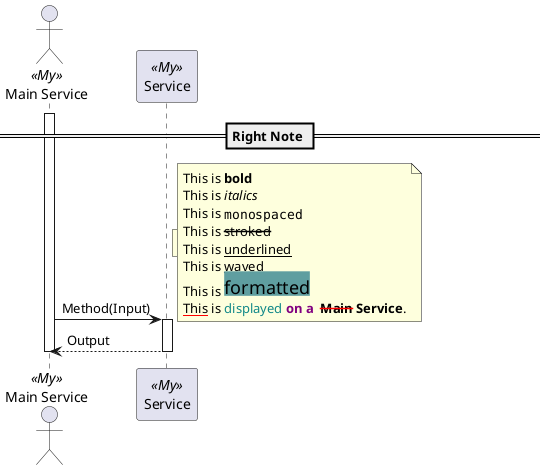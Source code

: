 @startuml right-note

== Right Note ==

actor "Main Service" as MainService <<My>>
participant "Service" as Service <<My>>

activate MainService
MainService -> Service ++: Method(Input)
    note right: this is a note
    note right
    This is **bold**
    This is //italics//
    This is ""monospaced""
    This is --stroked--
    This is __underlined__
    This is ~~waved~~
    This is <back:cadetblue><size:18>formatted</size></back>
    <u:red>This</u> is <color #118888>displayed</color> **<color purple>on a </color> <s:red>Main</strike> Service**.
    end note
Service --> MainService --: Output

deactivate MainService

@enduml
